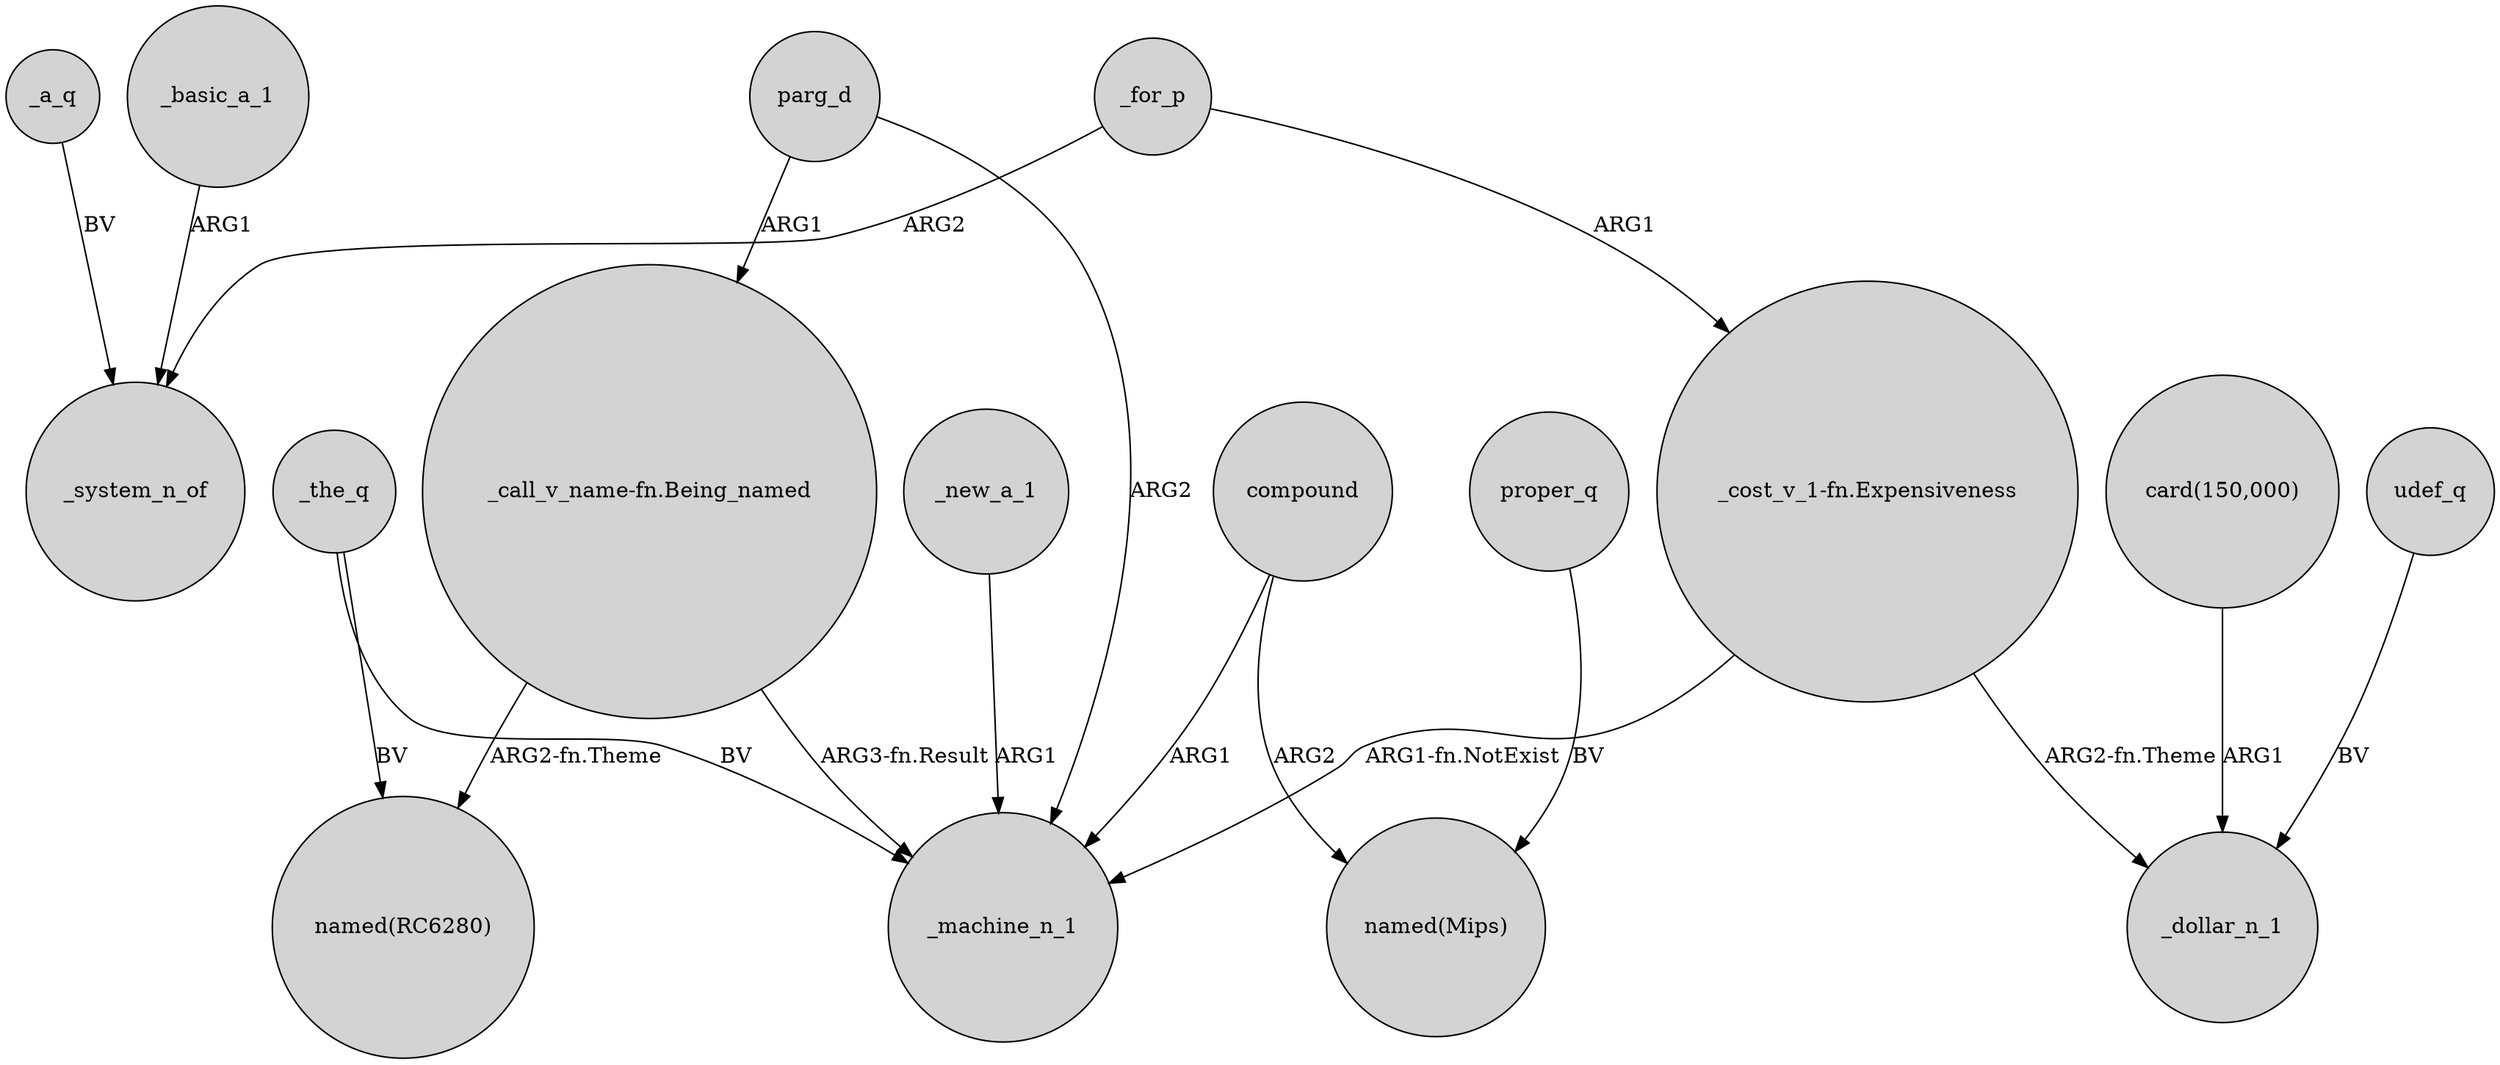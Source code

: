 digraph {
	node [shape=circle style=filled]
	_a_q -> _system_n_of [label=BV]
	_the_q -> _machine_n_1 [label=BV]
	"card(150,000)" -> _dollar_n_1 [label=ARG1]
	_new_a_1 -> _machine_n_1 [label=ARG1]
	"_call_v_name-fn.Being_named" -> _machine_n_1 [label="ARG3-fn.Result"]
	_the_q -> "named(RC6280)" [label=BV]
	_for_p -> "_cost_v_1-fn.Expensiveness" [label=ARG1]
	_basic_a_1 -> _system_n_of [label=ARG1]
	parg_d -> "_call_v_name-fn.Being_named" [label=ARG1]
	udef_q -> _dollar_n_1 [label=BV]
	"_call_v_name-fn.Being_named" -> "named(RC6280)" [label="ARG2-fn.Theme"]
	proper_q -> "named(Mips)" [label=BV]
	parg_d -> _machine_n_1 [label=ARG2]
	compound -> _machine_n_1 [label=ARG1]
	"_cost_v_1-fn.Expensiveness" -> _machine_n_1 [label="ARG1-fn.NotExist"]
	"_cost_v_1-fn.Expensiveness" -> _dollar_n_1 [label="ARG2-fn.Theme"]
	compound -> "named(Mips)" [label=ARG2]
	_for_p -> _system_n_of [label=ARG2]
}
